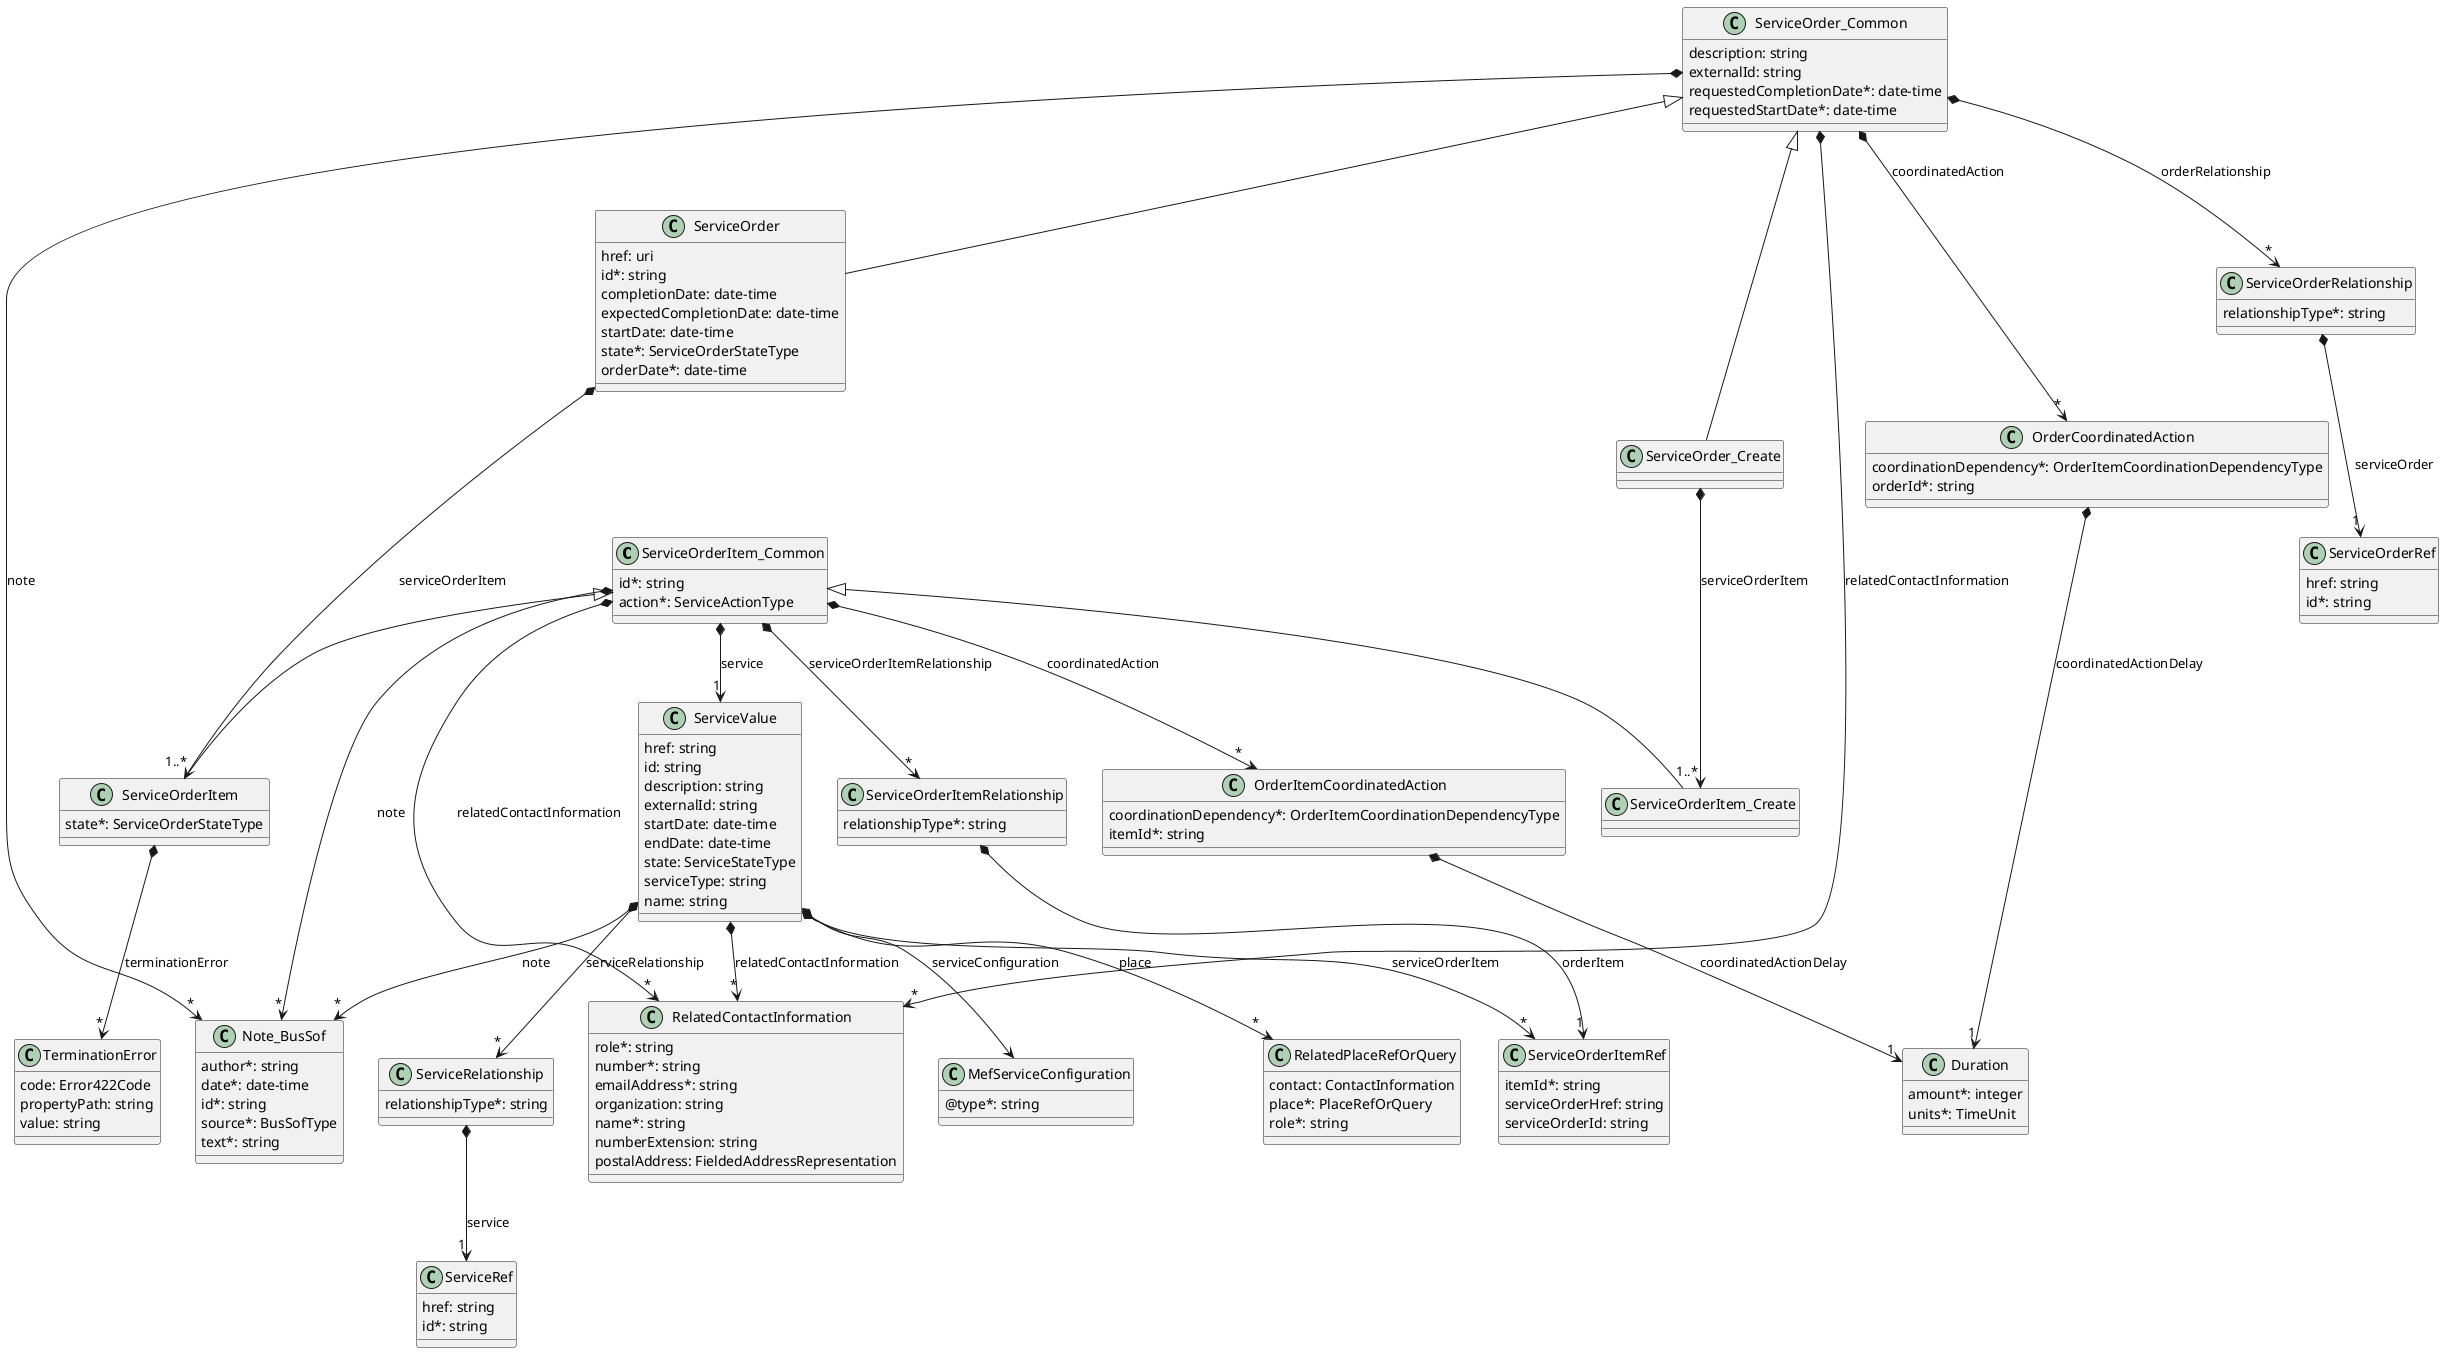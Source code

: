 @startuml

ServiceOrderItem_Common -u[hidden]-> ServiceOrder
class Duration {

    amount*: integer
    units*: TimeUnit
}



class MefServiceConfiguration {

    @type*: string
}



class Note_BusSof {

    author*: string
    date*: date-time
    id*: string
    source*: BusSofType
    text*: string
}



class OrderCoordinatedAction {

    coordinationDependency*: OrderItemCoordinationDependencyType
    orderId*: string
}

OrderCoordinatedAction *-->"1" Duration : coordinatedActionDelay


class OrderItemCoordinatedAction {

    coordinationDependency*: OrderItemCoordinationDependencyType
    itemId*: string
}

OrderItemCoordinatedAction *-->"1" Duration : coordinatedActionDelay


class RelatedContactInformation {

    role*: string
    number*: string
    emailAddress*: string
    organization: string
    name*: string
    numberExtension: string
    postalAddress: FieldedAddressRepresentation
}


class RelatedPlaceRefOrQuery {
    contact: ContactInformation
    place*: PlaceRefOrQuery
    role*: string
}

class ServiceOrder {

    href: uri
    id*: string
    completionDate: date-time
    expectedCompletionDate: date-time
    startDate: date-time
    state*: ServiceOrderStateType
    orderDate*: date-time
}
ServiceOrder_Common <|-- ServiceOrder

ServiceOrder *-->"1..*" ServiceOrderItem : serviceOrderItem


class ServiceOrderItem {

    state*: ServiceOrderStateType
}
ServiceOrderItem_Common <|-- ServiceOrderItem

ServiceOrderItem *-->"*" TerminationError : terminationError


class ServiceOrderItemRef {

    itemId*: string
    serviceOrderHref: string
    serviceOrderId: string
}



class ServiceOrderItemRelationship {

    relationshipType*: string
}

ServiceOrderItemRelationship *-->"1" ServiceOrderItemRef : orderItem


class ServiceOrderItem_Common {

    id*: string
    action*: ServiceActionType
}

ServiceOrderItem_Common *-->"*" OrderItemCoordinatedAction : coordinatedAction
ServiceOrderItem_Common *-->"*" Note_BusSof : note
ServiceOrderItem_Common *-->"*" RelatedContactInformation : relatedContactInformation
ServiceOrderItem_Common *-->"1" ServiceValue : service
ServiceOrderItem_Common *-->"*" ServiceOrderItemRelationship : serviceOrderItemRelationship


class ServiceOrderItem_Create {

}
ServiceOrderItem_Common <|-- ServiceOrderItem_Create



class ServiceOrderRef {

    href: string
    id*: string
}



class ServiceOrderRelationship {

    relationshipType*: string
}

ServiceOrderRelationship *-->"1" ServiceOrderRef : serviceOrder

class ServiceOrder_Common {

    description: string
    externalId: string
    requestedCompletionDate*: date-time
    requestedStartDate*: date-time
}

ServiceOrder_Common *-->"*" OrderCoordinatedAction : coordinatedAction
ServiceOrder_Common *-->"*" Note_BusSof : note
ServiceOrder_Common *-->"*" ServiceOrderRelationship : orderRelationship
ServiceOrder_Common *-->"*" RelatedContactInformation : relatedContactInformation


class ServiceOrder_Create {

}
ServiceOrder_Common <|-- ServiceOrder_Create

ServiceOrder_Create *-->"1..*" ServiceOrderItem_Create : serviceOrderItem


class ServiceRef {

    href: string
    id*: string
}



class ServiceRelationship {

    relationshipType*: string
}

ServiceRelationship *-->"1" ServiceRef : service

class ServiceValue {

    href: string
    id: string
    description: string
    externalId: string
    startDate: date-time
    endDate: date-time
    state: ServiceStateType
    serviceType: string
    name: string
}

ServiceValue *-->"*" Note_BusSof : note
ServiceValue *-->"*" ServiceRelationship : serviceRelationship
ServiceValue *-->"*" RelatedContactInformation : relatedContactInformation
ServiceValue *-->"*" RelatedPlaceRefOrQuery : place
ServiceValue *--> MefServiceConfiguration : serviceConfiguration
ServiceValue *-->"*" ServiceOrderItemRef : serviceOrderItem


class TerminationError {

    code: Error422Code
    propertyPath: string
    value: string
}


@enduml
